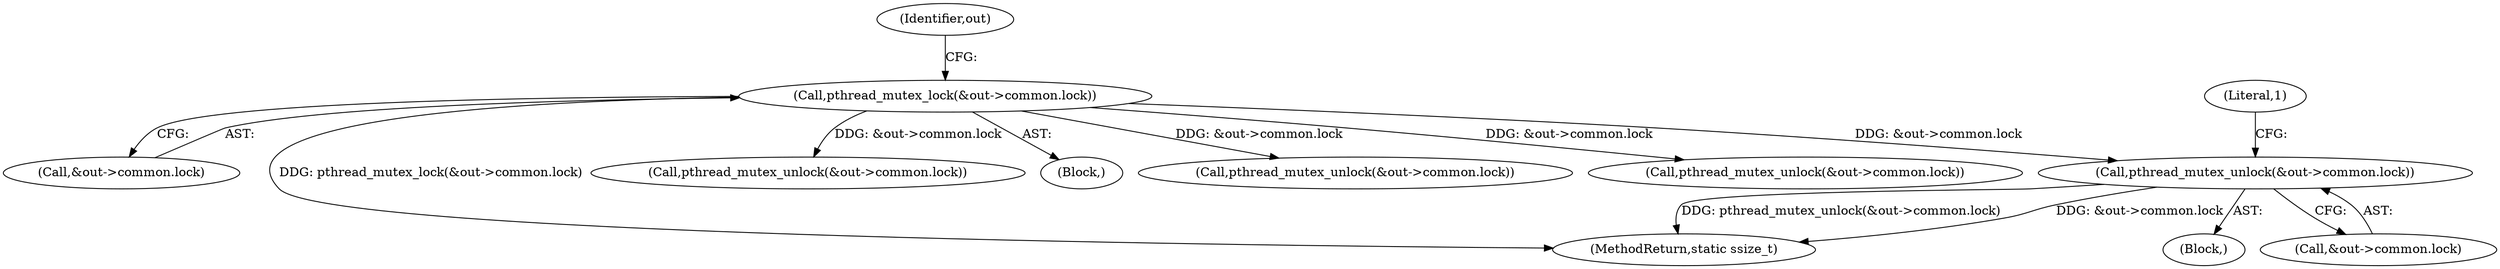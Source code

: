 digraph "0_Android_472271b153c5dc53c28beac55480a8d8434b2d5c_4@API" {
"1000140" [label="(Call,pthread_mutex_unlock(&out->common.lock))"];
"1000122" [label="(Call,pthread_mutex_lock(&out->common.lock))"];
"1000133" [label="(Identifier,out)"];
"1000122" [label="(Call,pthread_mutex_lock(&out->common.lock))"];
"1000123" [label="(Call,&out->common.lock)"];
"1000302" [label="(MethodReturn,static ssize_t)"];
"1000223" [label="(Call,pthread_mutex_unlock(&out->common.lock))"];
"1000137" [label="(Block,)"];
"1000106" [label="(Block,)"];
"1000140" [label="(Call,pthread_mutex_unlock(&out->common.lock))"];
"1000191" [label="(Call,pthread_mutex_unlock(&out->common.lock))"];
"1000213" [label="(Call,pthread_mutex_unlock(&out->common.lock))"];
"1000141" [label="(Call,&out->common.lock)"];
"1000149" [label="(Literal,1)"];
"1000140" -> "1000137"  [label="AST: "];
"1000140" -> "1000141"  [label="CFG: "];
"1000141" -> "1000140"  [label="AST: "];
"1000149" -> "1000140"  [label="CFG: "];
"1000140" -> "1000302"  [label="DDG: &out->common.lock"];
"1000140" -> "1000302"  [label="DDG: pthread_mutex_unlock(&out->common.lock)"];
"1000122" -> "1000140"  [label="DDG: &out->common.lock"];
"1000122" -> "1000106"  [label="AST: "];
"1000122" -> "1000123"  [label="CFG: "];
"1000123" -> "1000122"  [label="AST: "];
"1000133" -> "1000122"  [label="CFG: "];
"1000122" -> "1000302"  [label="DDG: pthread_mutex_lock(&out->common.lock)"];
"1000122" -> "1000191"  [label="DDG: &out->common.lock"];
"1000122" -> "1000213"  [label="DDG: &out->common.lock"];
"1000122" -> "1000223"  [label="DDG: &out->common.lock"];
}
